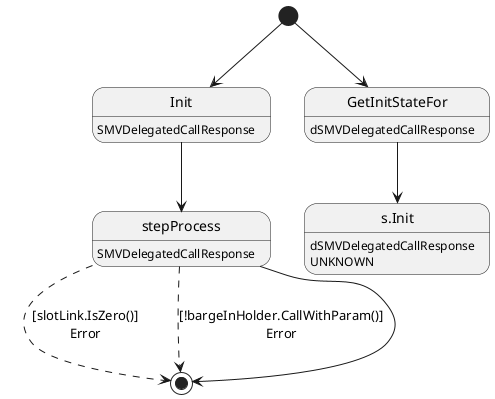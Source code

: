 @startuml
state "Init" as T01_S001
T01_S001 : SMVDelegatedCallResponse
[*] --> T01_S001
T01_S001 --> T01_S002
state "stepProcess" as T01_S002
T01_S002 : SMVDelegatedCallResponse
T01_S002 --[dashed]> [*] : [slotLink.IsZero()]\nError
T01_S002 --[dashed]> [*] : [!bargeInHolder.CallWithParam()]\nError
T01_S002 --> [*]
state "GetInitStateFor" as T00_S001
T00_S001 : dSMVDelegatedCallResponse
[*] --> T00_S001
state "s.Init" as T00_U001
T00_U001 : dSMVDelegatedCallResponse
T00_U001 : UNKNOWN 
T00_S001 --> T00_U001
@enduml
